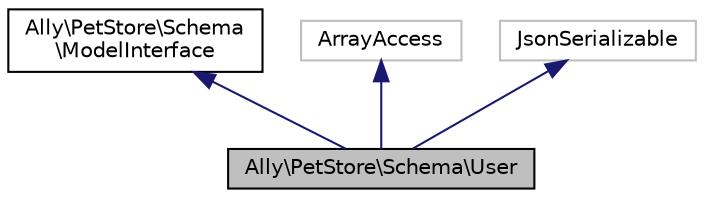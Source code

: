 digraph "Ally\PetStore\Schema\User"
{
 // INTERACTIVE_SVG=YES
  edge [fontname="Helvetica",fontsize="10",labelfontname="Helvetica",labelfontsize="10"];
  node [fontname="Helvetica",fontsize="10",shape=record];
  Node0 [label="Ally\\PetStore\\Schema\\User",height=0.2,width=0.4,color="black", fillcolor="grey75", style="filled", fontcolor="black"];
  Node1 -> Node0 [dir="back",color="midnightblue",fontsize="10",style="solid",fontname="Helvetica"];
  Node1 [label="Ally\\PetStore\\Schema\l\\ModelInterface",height=0.2,width=0.4,color="black", fillcolor="white", style="filled",URL="$d1/da9/interface_ally_1_1_pet_store_1_1_schema_1_1_model_interface.html"];
  Node2 -> Node0 [dir="back",color="midnightblue",fontsize="10",style="solid",fontname="Helvetica"];
  Node2 [label="ArrayAccess",height=0.2,width=0.4,color="grey75", fillcolor="white", style="filled"];
  Node3 -> Node0 [dir="back",color="midnightblue",fontsize="10",style="solid",fontname="Helvetica"];
  Node3 [label="JsonSerializable",height=0.2,width=0.4,color="grey75", fillcolor="white", style="filled"];
}
